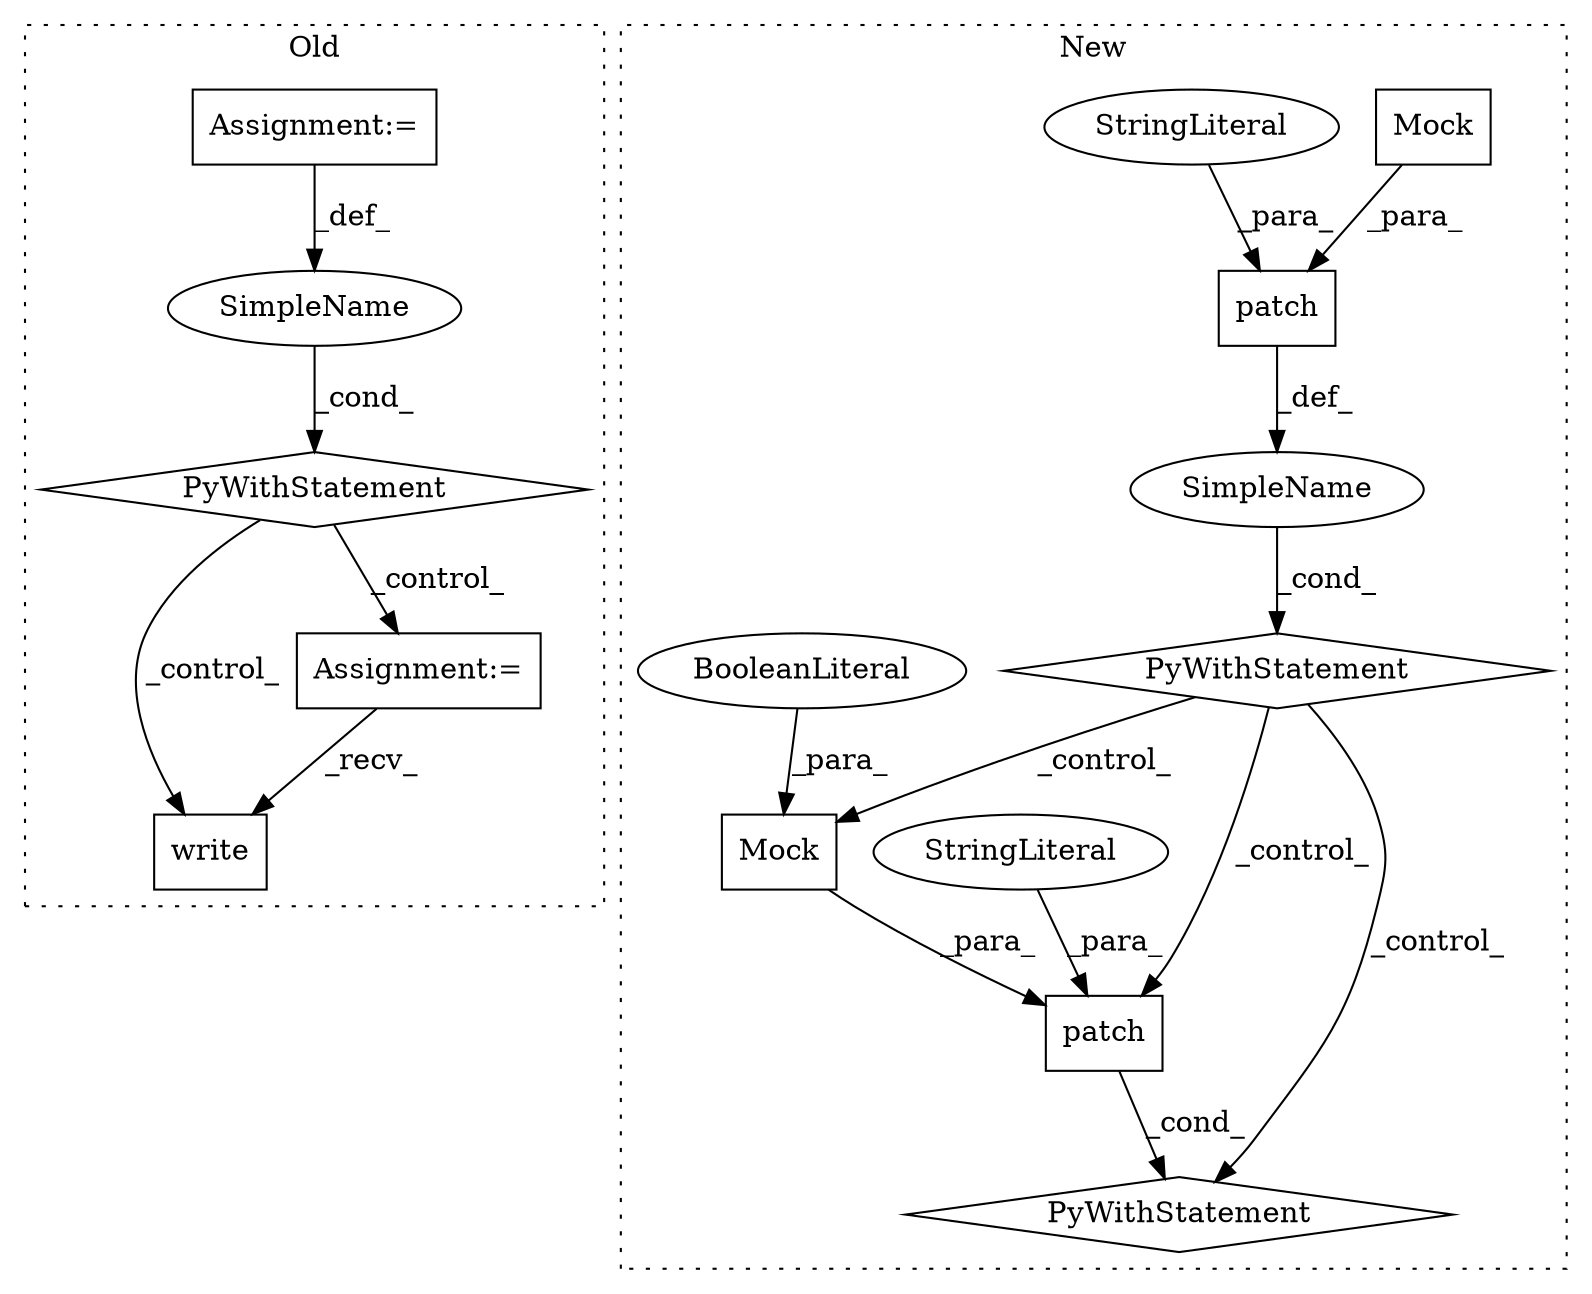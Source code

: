 digraph G {
subgraph cluster0 {
1 [label="write" a="32" s="9525,9595" l="6,1" shape="box"];
4 [label="SimpleName" a="42" s="" l="" shape="ellipse"];
5 [label="Assignment:=" a="7" s="9510" l="3" shape="box"];
7 [label="PyWithStatement" a="104" s="9462,9495" l="10,2" shape="diamond"];
9 [label="Assignment:=" a="7" s="9412" l="1" shape="box"];
label = "Old";
style="dotted";
}
subgraph cluster1 {
2 [label="patch" a="32" s="9598,9680" l="6,1" shape="box"];
3 [label="Mock" a="32" s="9665,9679" l="5,1" shape="box"];
6 [label="StringLiteral" a="45" s="9604" l="60" shape="ellipse"];
8 [label="PyWithStatement" a="104" s="9588,9681" l="10,2" shape="diamond"];
10 [label="SimpleName" a="42" s="" l="" shape="ellipse"];
11 [label="patch" a="32" s="9701,9734" l="6,1" shape="box"];
12 [label="Mock" a="32" s="9724,9733" l="5,1" shape="box"];
13 [label="BooleanLiteral" a="9" s="9729" l="4" shape="ellipse"];
14 [label="PyWithStatement" a="104" s="9691,9735" l="10,2" shape="diamond"];
15 [label="StringLiteral" a="45" s="9707" l="16" shape="ellipse"];
label = "New";
style="dotted";
}
2 -> 10 [label="_def_"];
3 -> 2 [label="_para_"];
4 -> 7 [label="_cond_"];
5 -> 1 [label="_recv_"];
6 -> 2 [label="_para_"];
7 -> 1 [label="_control_"];
7 -> 5 [label="_control_"];
8 -> 12 [label="_control_"];
8 -> 14 [label="_control_"];
8 -> 11 [label="_control_"];
9 -> 4 [label="_def_"];
10 -> 8 [label="_cond_"];
11 -> 14 [label="_cond_"];
12 -> 11 [label="_para_"];
13 -> 12 [label="_para_"];
15 -> 11 [label="_para_"];
}